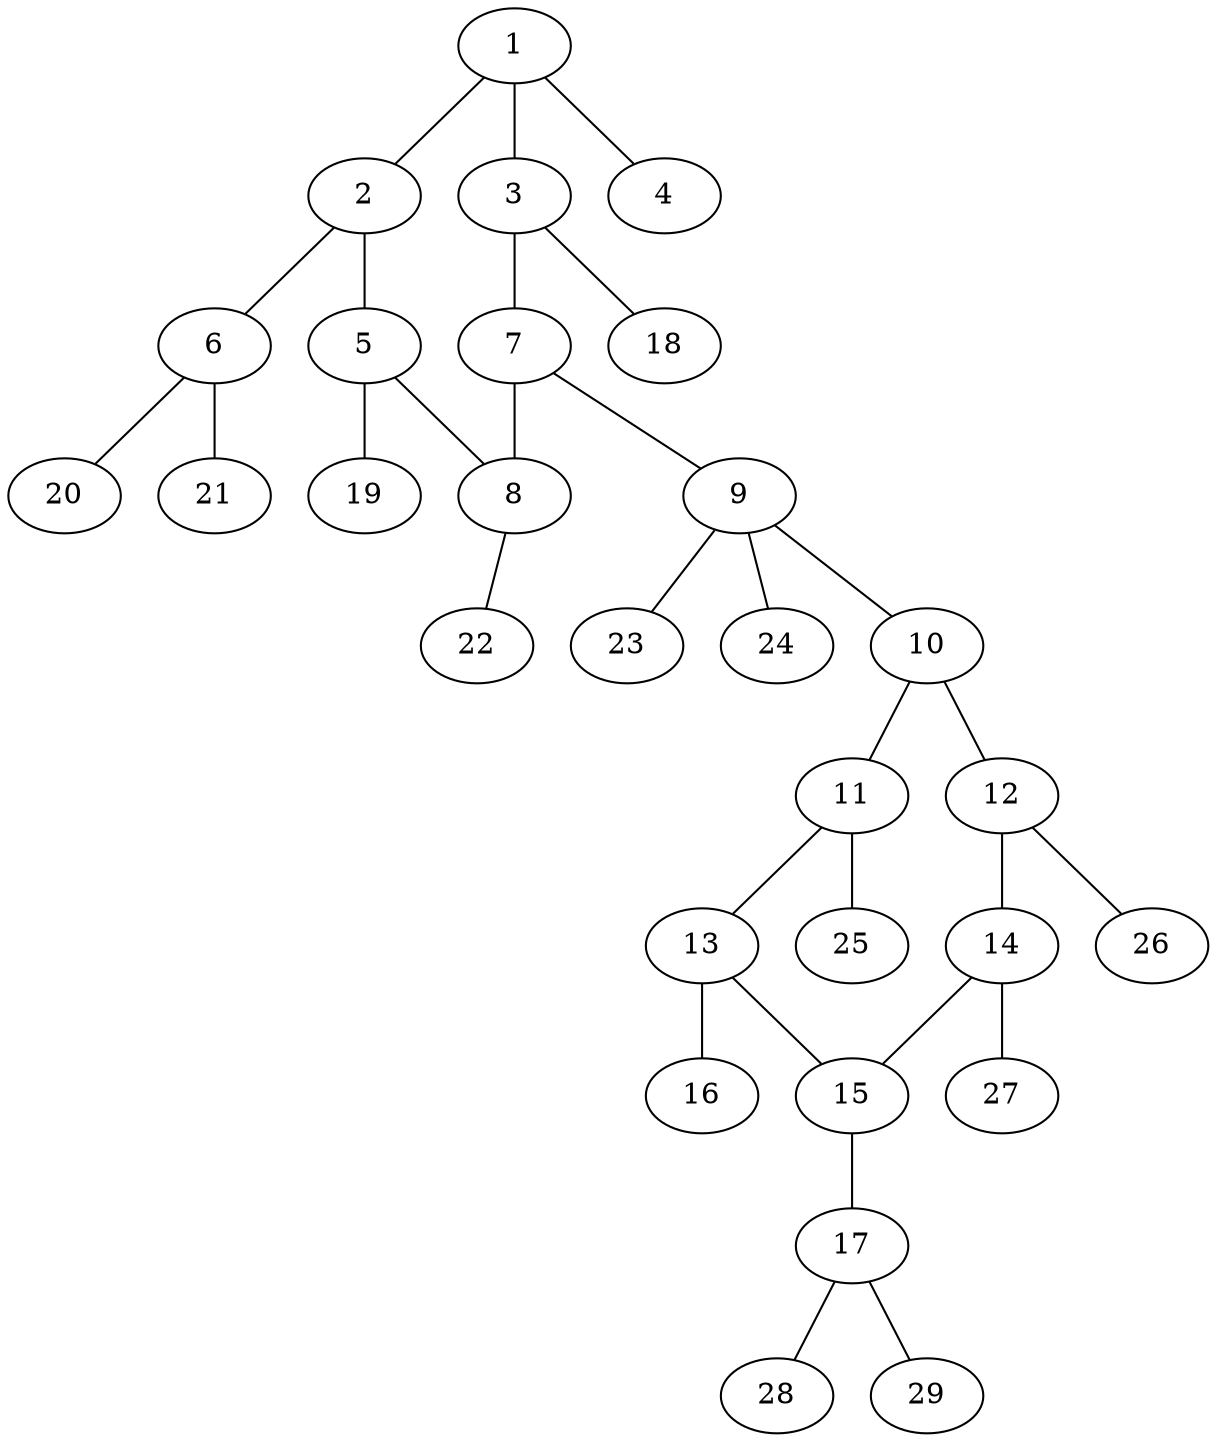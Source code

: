 graph molecule_3158 {
	1	 [chem=C];
	2	 [chem=C];
	1 -- 2	 [valence=2];
	3	 [chem=C];
	1 -- 3	 [valence=1];
	4	 [chem=Cl];
	1 -- 4	 [valence=1];
	5	 [chem=C];
	2 -- 5	 [valence=1];
	6	 [chem=N];
	2 -- 6	 [valence=1];
	7	 [chem=C];
	3 -- 7	 [valence=2];
	18	 [chem=H];
	3 -- 18	 [valence=1];
	8	 [chem=C];
	5 -- 8	 [valence=2];
	19	 [chem=H];
	5 -- 19	 [valence=1];
	20	 [chem=H];
	6 -- 20	 [valence=1];
	21	 [chem=H];
	6 -- 21	 [valence=1];
	7 -- 8	 [valence=1];
	9	 [chem=C];
	7 -- 9	 [valence=1];
	22	 [chem=H];
	8 -- 22	 [valence=1];
	10	 [chem=C];
	9 -- 10	 [valence=1];
	23	 [chem=H];
	9 -- 23	 [valence=1];
	24	 [chem=H];
	9 -- 24	 [valence=1];
	11	 [chem=C];
	10 -- 11	 [valence=2];
	12	 [chem=C];
	10 -- 12	 [valence=1];
	13	 [chem=C];
	11 -- 13	 [valence=1];
	25	 [chem=H];
	11 -- 25	 [valence=1];
	14	 [chem=C];
	12 -- 14	 [valence=2];
	26	 [chem=H];
	12 -- 26	 [valence=1];
	15	 [chem=C];
	13 -- 15	 [valence=2];
	16	 [chem=Cl];
	13 -- 16	 [valence=1];
	14 -- 15	 [valence=1];
	27	 [chem=H];
	14 -- 27	 [valence=1];
	17	 [chem=N];
	15 -- 17	 [valence=1];
	28	 [chem=H];
	17 -- 28	 [valence=1];
	29	 [chem=H];
	17 -- 29	 [valence=1];
}
